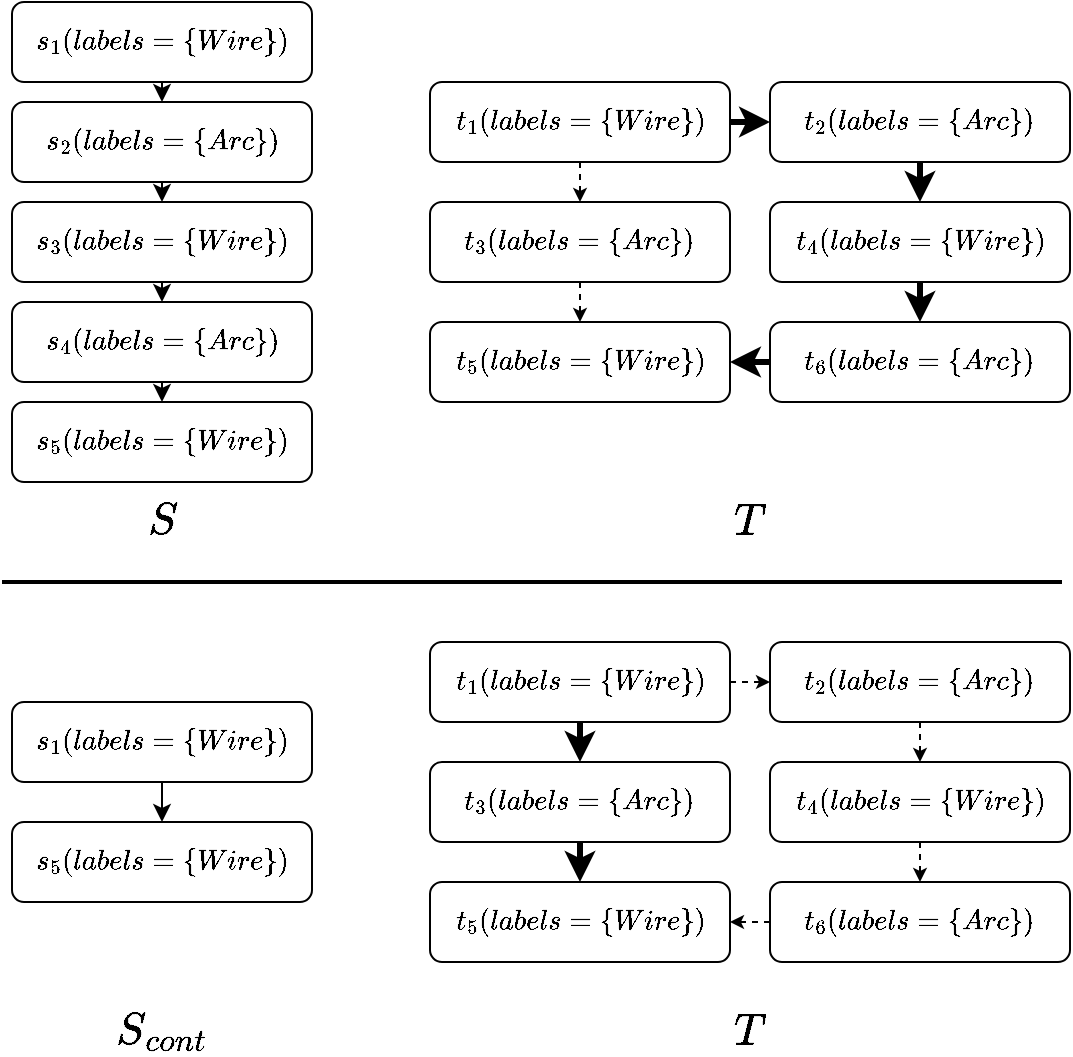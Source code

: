 <mxfile version="13.7.3" type="device"><diagram id="4vOpE1CTiRPbuMtIP4VB" name="Page-1"><mxGraphModel dx="175" dy="130" grid="1" gridSize="10" guides="1" tooltips="1" connect="1" arrows="1" fold="1" page="1" pageScale="1" pageWidth="827" pageHeight="1169" math="1" shadow="0"><root><mxCell id="0"/><mxCell id="1" parent="0"/><mxCell id="S6ig7hZ5w6v_nd3ClsK7-53" value="" style="group" vertex="1" connectable="0" parent="1"><mxGeometry x="25" y="80" width="150" height="240" as="geometry"/></mxCell><mxCell id="S6ig7hZ5w6v_nd3ClsK7-1" value="$$s_1 (labels = \{ Wire\})$$" style="rounded=1;whiteSpace=wrap;html=1;" vertex="1" parent="S6ig7hZ5w6v_nd3ClsK7-53"><mxGeometry width="150" height="40" as="geometry"/></mxCell><mxCell id="S6ig7hZ5w6v_nd3ClsK7-6" value="$$s_2 (labels = \{ Arc\})$$" style="rounded=1;whiteSpace=wrap;html=1;" vertex="1" parent="S6ig7hZ5w6v_nd3ClsK7-53"><mxGeometry y="50" width="150" height="40" as="geometry"/></mxCell><mxCell id="S6ig7hZ5w6v_nd3ClsK7-7" value="$$s_3 (labels = \{ Wire\})$$" style="rounded=1;whiteSpace=wrap;html=1;" vertex="1" parent="S6ig7hZ5w6v_nd3ClsK7-53"><mxGeometry y="100" width="150" height="40" as="geometry"/></mxCell><mxCell id="S6ig7hZ5w6v_nd3ClsK7-8" value="$$s_4 (labels = \{ Arc\})$$" style="rounded=1;whiteSpace=wrap;html=1;" vertex="1" parent="S6ig7hZ5w6v_nd3ClsK7-53"><mxGeometry y="150" width="150" height="40" as="geometry"/></mxCell><mxCell id="S6ig7hZ5w6v_nd3ClsK7-9" value="$$s_5 (labels = \{ Wire\})$$" style="rounded=1;whiteSpace=wrap;html=1;" vertex="1" parent="S6ig7hZ5w6v_nd3ClsK7-53"><mxGeometry y="200" width="150" height="40" as="geometry"/></mxCell><mxCell id="S6ig7hZ5w6v_nd3ClsK7-10" value="" style="endArrow=classic;html=1;" edge="1" parent="S6ig7hZ5w6v_nd3ClsK7-53" source="S6ig7hZ5w6v_nd3ClsK7-1" target="S6ig7hZ5w6v_nd3ClsK7-6"><mxGeometry width="50" height="50" relative="1" as="geometry"><mxPoint x="350" y="100" as="sourcePoint"/><mxPoint x="400" y="50" as="targetPoint"/></mxGeometry></mxCell><mxCell id="S6ig7hZ5w6v_nd3ClsK7-11" value="" style="endArrow=classic;html=1;" edge="1" parent="S6ig7hZ5w6v_nd3ClsK7-53" source="S6ig7hZ5w6v_nd3ClsK7-6" target="S6ig7hZ5w6v_nd3ClsK7-7"><mxGeometry width="50" height="50" relative="1" as="geometry"><mxPoint x="85" y="50" as="sourcePoint"/><mxPoint x="85" y="60" as="targetPoint"/></mxGeometry></mxCell><mxCell id="S6ig7hZ5w6v_nd3ClsK7-12" value="" style="endArrow=classic;html=1;" edge="1" parent="S6ig7hZ5w6v_nd3ClsK7-53" source="S6ig7hZ5w6v_nd3ClsK7-7" target="S6ig7hZ5w6v_nd3ClsK7-8"><mxGeometry width="50" height="50" relative="1" as="geometry"><mxPoint x="85" y="100" as="sourcePoint"/><mxPoint x="85" y="110" as="targetPoint"/></mxGeometry></mxCell><mxCell id="S6ig7hZ5w6v_nd3ClsK7-13" value="" style="endArrow=classic;html=1;" edge="1" parent="S6ig7hZ5w6v_nd3ClsK7-53" source="S6ig7hZ5w6v_nd3ClsK7-8" target="S6ig7hZ5w6v_nd3ClsK7-9"><mxGeometry width="50" height="50" relative="1" as="geometry"><mxPoint x="85" y="150" as="sourcePoint"/><mxPoint x="85" y="160" as="targetPoint"/></mxGeometry></mxCell><mxCell id="S6ig7hZ5w6v_nd3ClsK7-54" value="" style="group" vertex="1" connectable="0" parent="1"><mxGeometry x="234.0" y="120" width="320" height="160" as="geometry"/></mxCell><mxCell id="S6ig7hZ5w6v_nd3ClsK7-14" value="$$t_1 (labels = \{ Wire\})$$" style="rounded=1;whiteSpace=wrap;html=1;" vertex="1" parent="S6ig7hZ5w6v_nd3ClsK7-54"><mxGeometry width="150" height="40" as="geometry"/></mxCell><mxCell id="S6ig7hZ5w6v_nd3ClsK7-15" value="$$t_3 (labels = \{ Arc\})$$" style="rounded=1;whiteSpace=wrap;html=1;" vertex="1" parent="S6ig7hZ5w6v_nd3ClsK7-54"><mxGeometry y="60" width="150" height="40" as="geometry"/></mxCell><mxCell id="S6ig7hZ5w6v_nd3ClsK7-16" value="$$t_5 (labels = \{ Wire\})$$" style="rounded=1;whiteSpace=wrap;html=1;" vertex="1" parent="S6ig7hZ5w6v_nd3ClsK7-54"><mxGeometry y="120" width="150" height="40" as="geometry"/></mxCell><mxCell id="S6ig7hZ5w6v_nd3ClsK7-17" value="" style="endArrow=classic;html=1;dashed=1;endSize=4;" edge="1" parent="S6ig7hZ5w6v_nd3ClsK7-54" source="S6ig7hZ5w6v_nd3ClsK7-14" target="S6ig7hZ5w6v_nd3ClsK7-15"><mxGeometry width="50" height="50" relative="1" as="geometry"><mxPoint x="350" y="100" as="sourcePoint"/><mxPoint x="400" y="50" as="targetPoint"/></mxGeometry></mxCell><mxCell id="S6ig7hZ5w6v_nd3ClsK7-18" value="" style="endArrow=classic;html=1;dashed=1;endSize=4;" edge="1" parent="S6ig7hZ5w6v_nd3ClsK7-54" source="S6ig7hZ5w6v_nd3ClsK7-15" target="S6ig7hZ5w6v_nd3ClsK7-16"><mxGeometry width="50" height="50" relative="1" as="geometry"><mxPoint x="85" y="60" as="sourcePoint"/><mxPoint x="85" y="70" as="targetPoint"/></mxGeometry></mxCell><mxCell id="S6ig7hZ5w6v_nd3ClsK7-19" value="$$t_2 (labels = \{ Arc\})$$" style="rounded=1;whiteSpace=wrap;html=1;" vertex="1" parent="S6ig7hZ5w6v_nd3ClsK7-54"><mxGeometry x="170" width="150" height="40" as="geometry"/></mxCell><mxCell id="S6ig7hZ5w6v_nd3ClsK7-20" value="$$t_4 (labels = \{ Wire\})$$" style="rounded=1;whiteSpace=wrap;html=1;" vertex="1" parent="S6ig7hZ5w6v_nd3ClsK7-54"><mxGeometry x="170" y="60" width="150" height="40" as="geometry"/></mxCell><mxCell id="S6ig7hZ5w6v_nd3ClsK7-21" value="$$t_6 (labels = \{ Arc\})$$" style="rounded=1;whiteSpace=wrap;html=1;" vertex="1" parent="S6ig7hZ5w6v_nd3ClsK7-54"><mxGeometry x="170" y="120" width="150" height="40" as="geometry"/></mxCell><mxCell id="S6ig7hZ5w6v_nd3ClsK7-22" value="" style="endArrow=classic;html=1;strokeWidth=3;" edge="1" parent="S6ig7hZ5w6v_nd3ClsK7-54" source="S6ig7hZ5w6v_nd3ClsK7-14" target="S6ig7hZ5w6v_nd3ClsK7-19"><mxGeometry width="50" height="50" relative="1" as="geometry"><mxPoint x="85" y="50" as="sourcePoint"/><mxPoint x="85" y="70" as="targetPoint"/></mxGeometry></mxCell><mxCell id="S6ig7hZ5w6v_nd3ClsK7-23" value="" style="endArrow=classic;html=1;strokeWidth=3;" edge="1" parent="S6ig7hZ5w6v_nd3ClsK7-54" source="S6ig7hZ5w6v_nd3ClsK7-19" target="S6ig7hZ5w6v_nd3ClsK7-20"><mxGeometry width="50" height="50" relative="1" as="geometry"><mxPoint x="160" y="30" as="sourcePoint"/><mxPoint x="180" y="30" as="targetPoint"/></mxGeometry></mxCell><mxCell id="S6ig7hZ5w6v_nd3ClsK7-24" value="" style="endArrow=classic;html=1;strokeWidth=3;" edge="1" parent="S6ig7hZ5w6v_nd3ClsK7-54" source="S6ig7hZ5w6v_nd3ClsK7-20" target="S6ig7hZ5w6v_nd3ClsK7-21"><mxGeometry width="50" height="50" relative="1" as="geometry"><mxPoint x="255" y="50" as="sourcePoint"/><mxPoint x="255" y="70" as="targetPoint"/></mxGeometry></mxCell><mxCell id="S6ig7hZ5w6v_nd3ClsK7-25" value="" style="endArrow=classic;html=1;strokeWidth=3;" edge="1" parent="S6ig7hZ5w6v_nd3ClsK7-54" source="S6ig7hZ5w6v_nd3ClsK7-21" target="S6ig7hZ5w6v_nd3ClsK7-16"><mxGeometry width="50" height="50" relative="1" as="geometry"><mxPoint x="255" y="110" as="sourcePoint"/><mxPoint x="255" y="130" as="targetPoint"/></mxGeometry></mxCell><mxCell id="S6ig7hZ5w6v_nd3ClsK7-55" value="" style="group" vertex="1" connectable="0" parent="1"><mxGeometry x="25" y="430" width="150" height="100" as="geometry"/></mxCell><mxCell id="S6ig7hZ5w6v_nd3ClsK7-26" value="$$s_1 (labels = \{ Wire\})$$" style="rounded=1;whiteSpace=wrap;html=1;" vertex="1" parent="S6ig7hZ5w6v_nd3ClsK7-55"><mxGeometry width="150" height="40" as="geometry"/></mxCell><mxCell id="S6ig7hZ5w6v_nd3ClsK7-30" value="$$s_5 (labels = \{ Wire\})$$" style="rounded=1;whiteSpace=wrap;html=1;" vertex="1" parent="S6ig7hZ5w6v_nd3ClsK7-55"><mxGeometry y="60" width="150" height="40" as="geometry"/></mxCell><mxCell id="S6ig7hZ5w6v_nd3ClsK7-34" value="" style="endArrow=classic;html=1;" edge="1" parent="S6ig7hZ5w6v_nd3ClsK7-55" source="S6ig7hZ5w6v_nd3ClsK7-26" target="S6ig7hZ5w6v_nd3ClsK7-30"><mxGeometry width="50" height="50" relative="1" as="geometry"><mxPoint x="75" y="190" as="sourcePoint"/><mxPoint x="85" y="160" as="targetPoint"/></mxGeometry></mxCell><mxCell id="S6ig7hZ5w6v_nd3ClsK7-56" value="" style="group" vertex="1" connectable="0" parent="1"><mxGeometry x="234.0" y="400" width="320" height="160" as="geometry"/></mxCell><mxCell id="S6ig7hZ5w6v_nd3ClsK7-35" value="$$t_1 (labels = \{ Wire\})$$" style="rounded=1;whiteSpace=wrap;html=1;" vertex="1" parent="S6ig7hZ5w6v_nd3ClsK7-56"><mxGeometry width="150" height="40" as="geometry"/></mxCell><mxCell id="S6ig7hZ5w6v_nd3ClsK7-36" value="$$t_3 (labels = \{ Arc\})$$" style="rounded=1;whiteSpace=wrap;html=1;" vertex="1" parent="S6ig7hZ5w6v_nd3ClsK7-56"><mxGeometry y="60" width="150" height="40" as="geometry"/></mxCell><mxCell id="S6ig7hZ5w6v_nd3ClsK7-37" value="$$t_5 (labels = \{ Wire\})$$" style="rounded=1;whiteSpace=wrap;html=1;" vertex="1" parent="S6ig7hZ5w6v_nd3ClsK7-56"><mxGeometry y="120" width="150" height="40" as="geometry"/></mxCell><mxCell id="S6ig7hZ5w6v_nd3ClsK7-38" value="" style="endArrow=classic;html=1;strokeWidth=3;" edge="1" parent="S6ig7hZ5w6v_nd3ClsK7-56" source="S6ig7hZ5w6v_nd3ClsK7-35" target="S6ig7hZ5w6v_nd3ClsK7-36"><mxGeometry width="50" height="50" relative="1" as="geometry"><mxPoint x="350" y="100" as="sourcePoint"/><mxPoint x="400" y="50" as="targetPoint"/></mxGeometry></mxCell><mxCell id="S6ig7hZ5w6v_nd3ClsK7-39" value="" style="endArrow=classic;html=1;strokeWidth=3;" edge="1" parent="S6ig7hZ5w6v_nd3ClsK7-56" source="S6ig7hZ5w6v_nd3ClsK7-36" target="S6ig7hZ5w6v_nd3ClsK7-37"><mxGeometry width="50" height="50" relative="1" as="geometry"><mxPoint x="85" y="60" as="sourcePoint"/><mxPoint x="85" y="70" as="targetPoint"/></mxGeometry></mxCell><mxCell id="S6ig7hZ5w6v_nd3ClsK7-40" value="$$t_2 (labels = \{ Arc\})$$" style="rounded=1;whiteSpace=wrap;html=1;" vertex="1" parent="S6ig7hZ5w6v_nd3ClsK7-56"><mxGeometry x="170" width="150" height="40" as="geometry"/></mxCell><mxCell id="S6ig7hZ5w6v_nd3ClsK7-41" value="$$t_4 (labels = \{ Wire\})$$" style="rounded=1;whiteSpace=wrap;html=1;" vertex="1" parent="S6ig7hZ5w6v_nd3ClsK7-56"><mxGeometry x="170" y="60" width="150" height="40" as="geometry"/></mxCell><mxCell id="S6ig7hZ5w6v_nd3ClsK7-42" value="$$t_6 (labels = \{ Arc\})$$" style="rounded=1;whiteSpace=wrap;html=1;" vertex="1" parent="S6ig7hZ5w6v_nd3ClsK7-56"><mxGeometry x="170" y="120" width="150" height="40" as="geometry"/></mxCell><mxCell id="S6ig7hZ5w6v_nd3ClsK7-43" value="" style="endArrow=classic;html=1;endSize=4;dashed=1;" edge="1" parent="S6ig7hZ5w6v_nd3ClsK7-56" source="S6ig7hZ5w6v_nd3ClsK7-35" target="S6ig7hZ5w6v_nd3ClsK7-40"><mxGeometry width="50" height="50" relative="1" as="geometry"><mxPoint x="85" y="50" as="sourcePoint"/><mxPoint x="85" y="70" as="targetPoint"/></mxGeometry></mxCell><mxCell id="S6ig7hZ5w6v_nd3ClsK7-44" value="" style="endArrow=classic;html=1;endSize=4;dashed=1;" edge="1" parent="S6ig7hZ5w6v_nd3ClsK7-56" source="S6ig7hZ5w6v_nd3ClsK7-40" target="S6ig7hZ5w6v_nd3ClsK7-41"><mxGeometry width="50" height="50" relative="1" as="geometry"><mxPoint x="160" y="30" as="sourcePoint"/><mxPoint x="180" y="30" as="targetPoint"/></mxGeometry></mxCell><mxCell id="S6ig7hZ5w6v_nd3ClsK7-45" value="" style="endArrow=classic;html=1;endSize=4;dashed=1;" edge="1" parent="S6ig7hZ5w6v_nd3ClsK7-56" source="S6ig7hZ5w6v_nd3ClsK7-41" target="S6ig7hZ5w6v_nd3ClsK7-42"><mxGeometry width="50" height="50" relative="1" as="geometry"><mxPoint x="255" y="50" as="sourcePoint"/><mxPoint x="255" y="70" as="targetPoint"/></mxGeometry></mxCell><mxCell id="S6ig7hZ5w6v_nd3ClsK7-46" value="" style="endArrow=classic;html=1;endSize=4;dashed=1;" edge="1" parent="S6ig7hZ5w6v_nd3ClsK7-56" source="S6ig7hZ5w6v_nd3ClsK7-42" target="S6ig7hZ5w6v_nd3ClsK7-37"><mxGeometry width="50" height="50" relative="1" as="geometry"><mxPoint x="255" y="110" as="sourcePoint"/><mxPoint x="255" y="130" as="targetPoint"/></mxGeometry></mxCell><mxCell id="S6ig7hZ5w6v_nd3ClsK7-57" value="$$S$$" style="text;html=1;strokeColor=none;fillColor=none;align=center;verticalAlign=middle;whiteSpace=wrap;rounded=0;fontSize=19;" vertex="1" parent="1"><mxGeometry x="80" y="330" width="40" height="20" as="geometry"/></mxCell><mxCell id="S6ig7hZ5w6v_nd3ClsK7-58" value="$$T$$" style="text;html=1;strokeColor=none;fillColor=none;align=center;verticalAlign=middle;whiteSpace=wrap;rounded=0;fontSize=19;" vertex="1" parent="1"><mxGeometry x="374" y="330" width="40" height="20" as="geometry"/></mxCell><mxCell id="S6ig7hZ5w6v_nd3ClsK7-59" value="$$S_{cont}$$" style="text;html=1;strokeColor=none;fillColor=none;align=center;verticalAlign=middle;whiteSpace=wrap;rounded=0;fontSize=19;" vertex="1" parent="1"><mxGeometry x="80" y="585" width="40" height="20" as="geometry"/></mxCell><mxCell id="S6ig7hZ5w6v_nd3ClsK7-60" value="$$T$$" style="text;html=1;strokeColor=none;fillColor=none;align=center;verticalAlign=middle;whiteSpace=wrap;rounded=0;fontSize=19;" vertex="1" parent="1"><mxGeometry x="374" y="585" width="40" height="20" as="geometry"/></mxCell><mxCell id="S6ig7hZ5w6v_nd3ClsK7-61" value="" style="endArrow=none;html=1;strokeWidth=2;fontSize=19;" edge="1" parent="1"><mxGeometry width="50" height="50" relative="1" as="geometry"><mxPoint x="20" y="370" as="sourcePoint"/><mxPoint x="550" y="370" as="targetPoint"/></mxGeometry></mxCell></root></mxGraphModel></diagram></mxfile>
